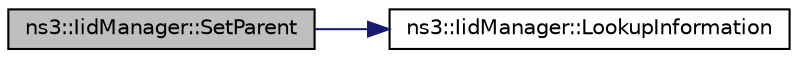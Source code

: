 digraph "ns3::IidManager::SetParent"
{
 // LATEX_PDF_SIZE
  edge [fontname="Helvetica",fontsize="10",labelfontname="Helvetica",labelfontsize="10"];
  node [fontname="Helvetica",fontsize="10",shape=record];
  rankdir="LR";
  Node1 [label="ns3::IidManager::SetParent",height=0.2,width=0.4,color="black", fillcolor="grey75", style="filled", fontcolor="black",tooltip="Set the parent of a type id."];
  Node1 -> Node2 [color="midnightblue",fontsize="10",style="solid",fontname="Helvetica"];
  Node2 [label="ns3::IidManager::LookupInformation",height=0.2,width=0.4,color="black", fillcolor="white", style="filled",URL="$classns3_1_1_iid_manager.html#a84af06b798b21fa700469a3ac5f65f3f",tooltip="Retrieve the information record for a type."];
}
